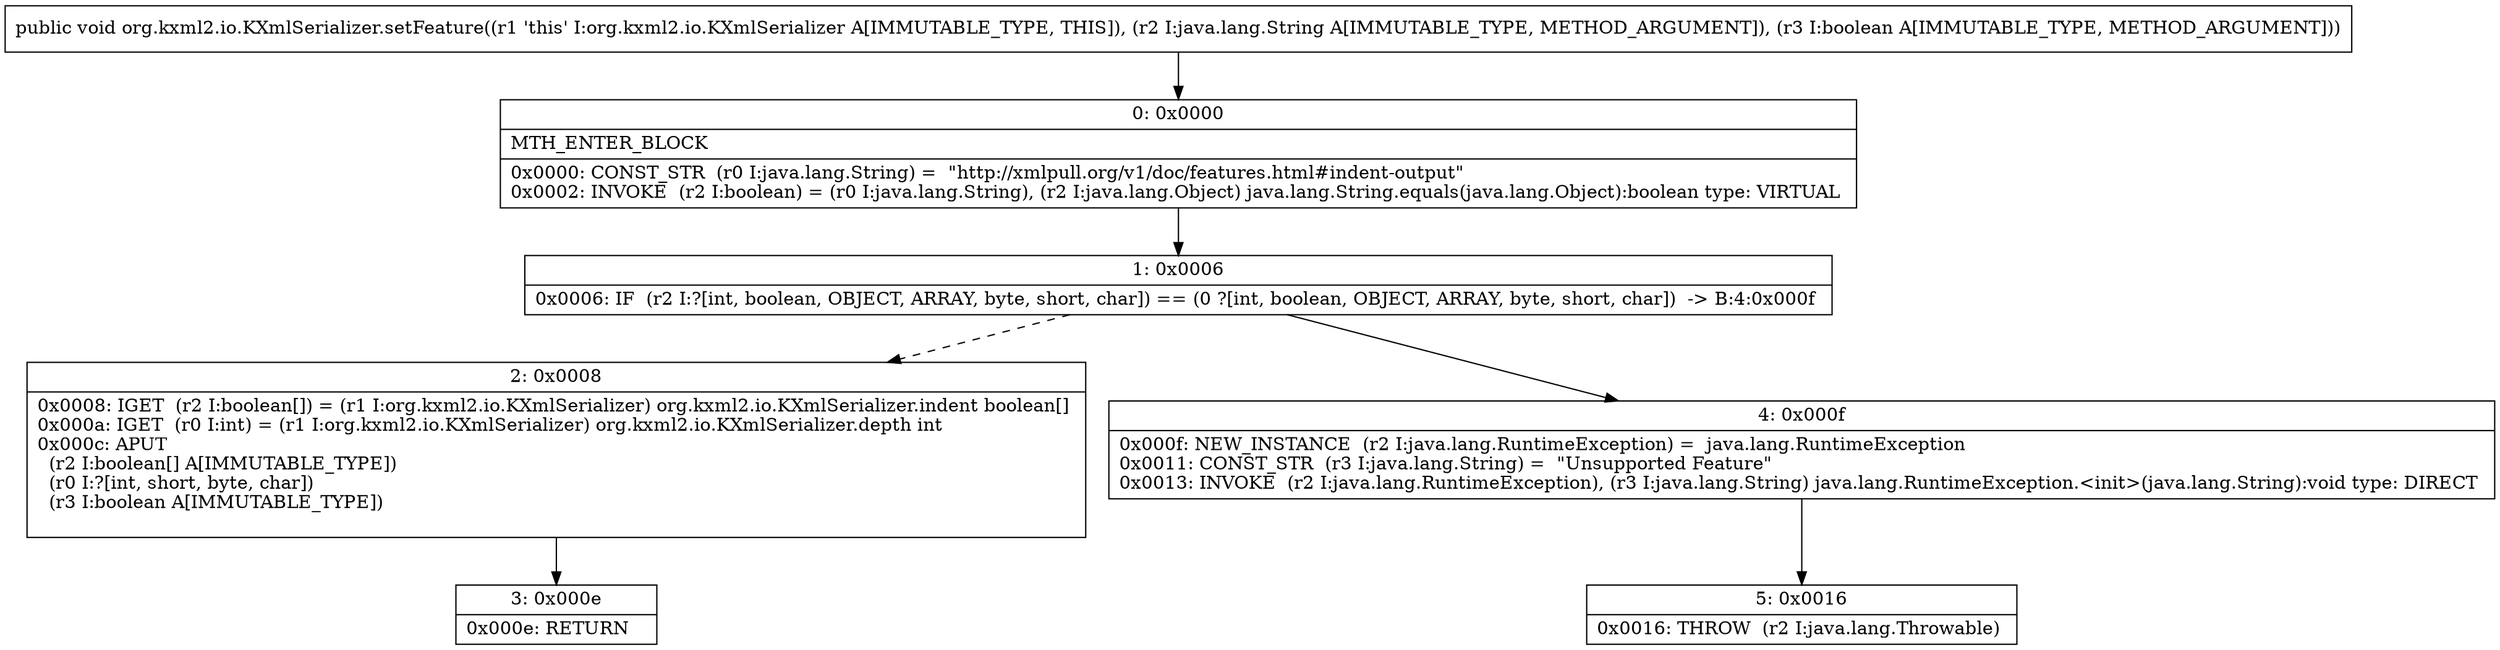 digraph "CFG fororg.kxml2.io.KXmlSerializer.setFeature(Ljava\/lang\/String;Z)V" {
Node_0 [shape=record,label="{0\:\ 0x0000|MTH_ENTER_BLOCK\l|0x0000: CONST_STR  (r0 I:java.lang.String) =  \"http:\/\/xmlpull.org\/v1\/doc\/features.html#indent\-output\" \l0x0002: INVOKE  (r2 I:boolean) = (r0 I:java.lang.String), (r2 I:java.lang.Object) java.lang.String.equals(java.lang.Object):boolean type: VIRTUAL \l}"];
Node_1 [shape=record,label="{1\:\ 0x0006|0x0006: IF  (r2 I:?[int, boolean, OBJECT, ARRAY, byte, short, char]) == (0 ?[int, boolean, OBJECT, ARRAY, byte, short, char])  \-\> B:4:0x000f \l}"];
Node_2 [shape=record,label="{2\:\ 0x0008|0x0008: IGET  (r2 I:boolean[]) = (r1 I:org.kxml2.io.KXmlSerializer) org.kxml2.io.KXmlSerializer.indent boolean[] \l0x000a: IGET  (r0 I:int) = (r1 I:org.kxml2.io.KXmlSerializer) org.kxml2.io.KXmlSerializer.depth int \l0x000c: APUT  \l  (r2 I:boolean[] A[IMMUTABLE_TYPE])\l  (r0 I:?[int, short, byte, char])\l  (r3 I:boolean A[IMMUTABLE_TYPE])\l \l}"];
Node_3 [shape=record,label="{3\:\ 0x000e|0x000e: RETURN   \l}"];
Node_4 [shape=record,label="{4\:\ 0x000f|0x000f: NEW_INSTANCE  (r2 I:java.lang.RuntimeException) =  java.lang.RuntimeException \l0x0011: CONST_STR  (r3 I:java.lang.String) =  \"Unsupported Feature\" \l0x0013: INVOKE  (r2 I:java.lang.RuntimeException), (r3 I:java.lang.String) java.lang.RuntimeException.\<init\>(java.lang.String):void type: DIRECT \l}"];
Node_5 [shape=record,label="{5\:\ 0x0016|0x0016: THROW  (r2 I:java.lang.Throwable) \l}"];
MethodNode[shape=record,label="{public void org.kxml2.io.KXmlSerializer.setFeature((r1 'this' I:org.kxml2.io.KXmlSerializer A[IMMUTABLE_TYPE, THIS]), (r2 I:java.lang.String A[IMMUTABLE_TYPE, METHOD_ARGUMENT]), (r3 I:boolean A[IMMUTABLE_TYPE, METHOD_ARGUMENT])) }"];
MethodNode -> Node_0;
Node_0 -> Node_1;
Node_1 -> Node_2[style=dashed];
Node_1 -> Node_4;
Node_2 -> Node_3;
Node_4 -> Node_5;
}

